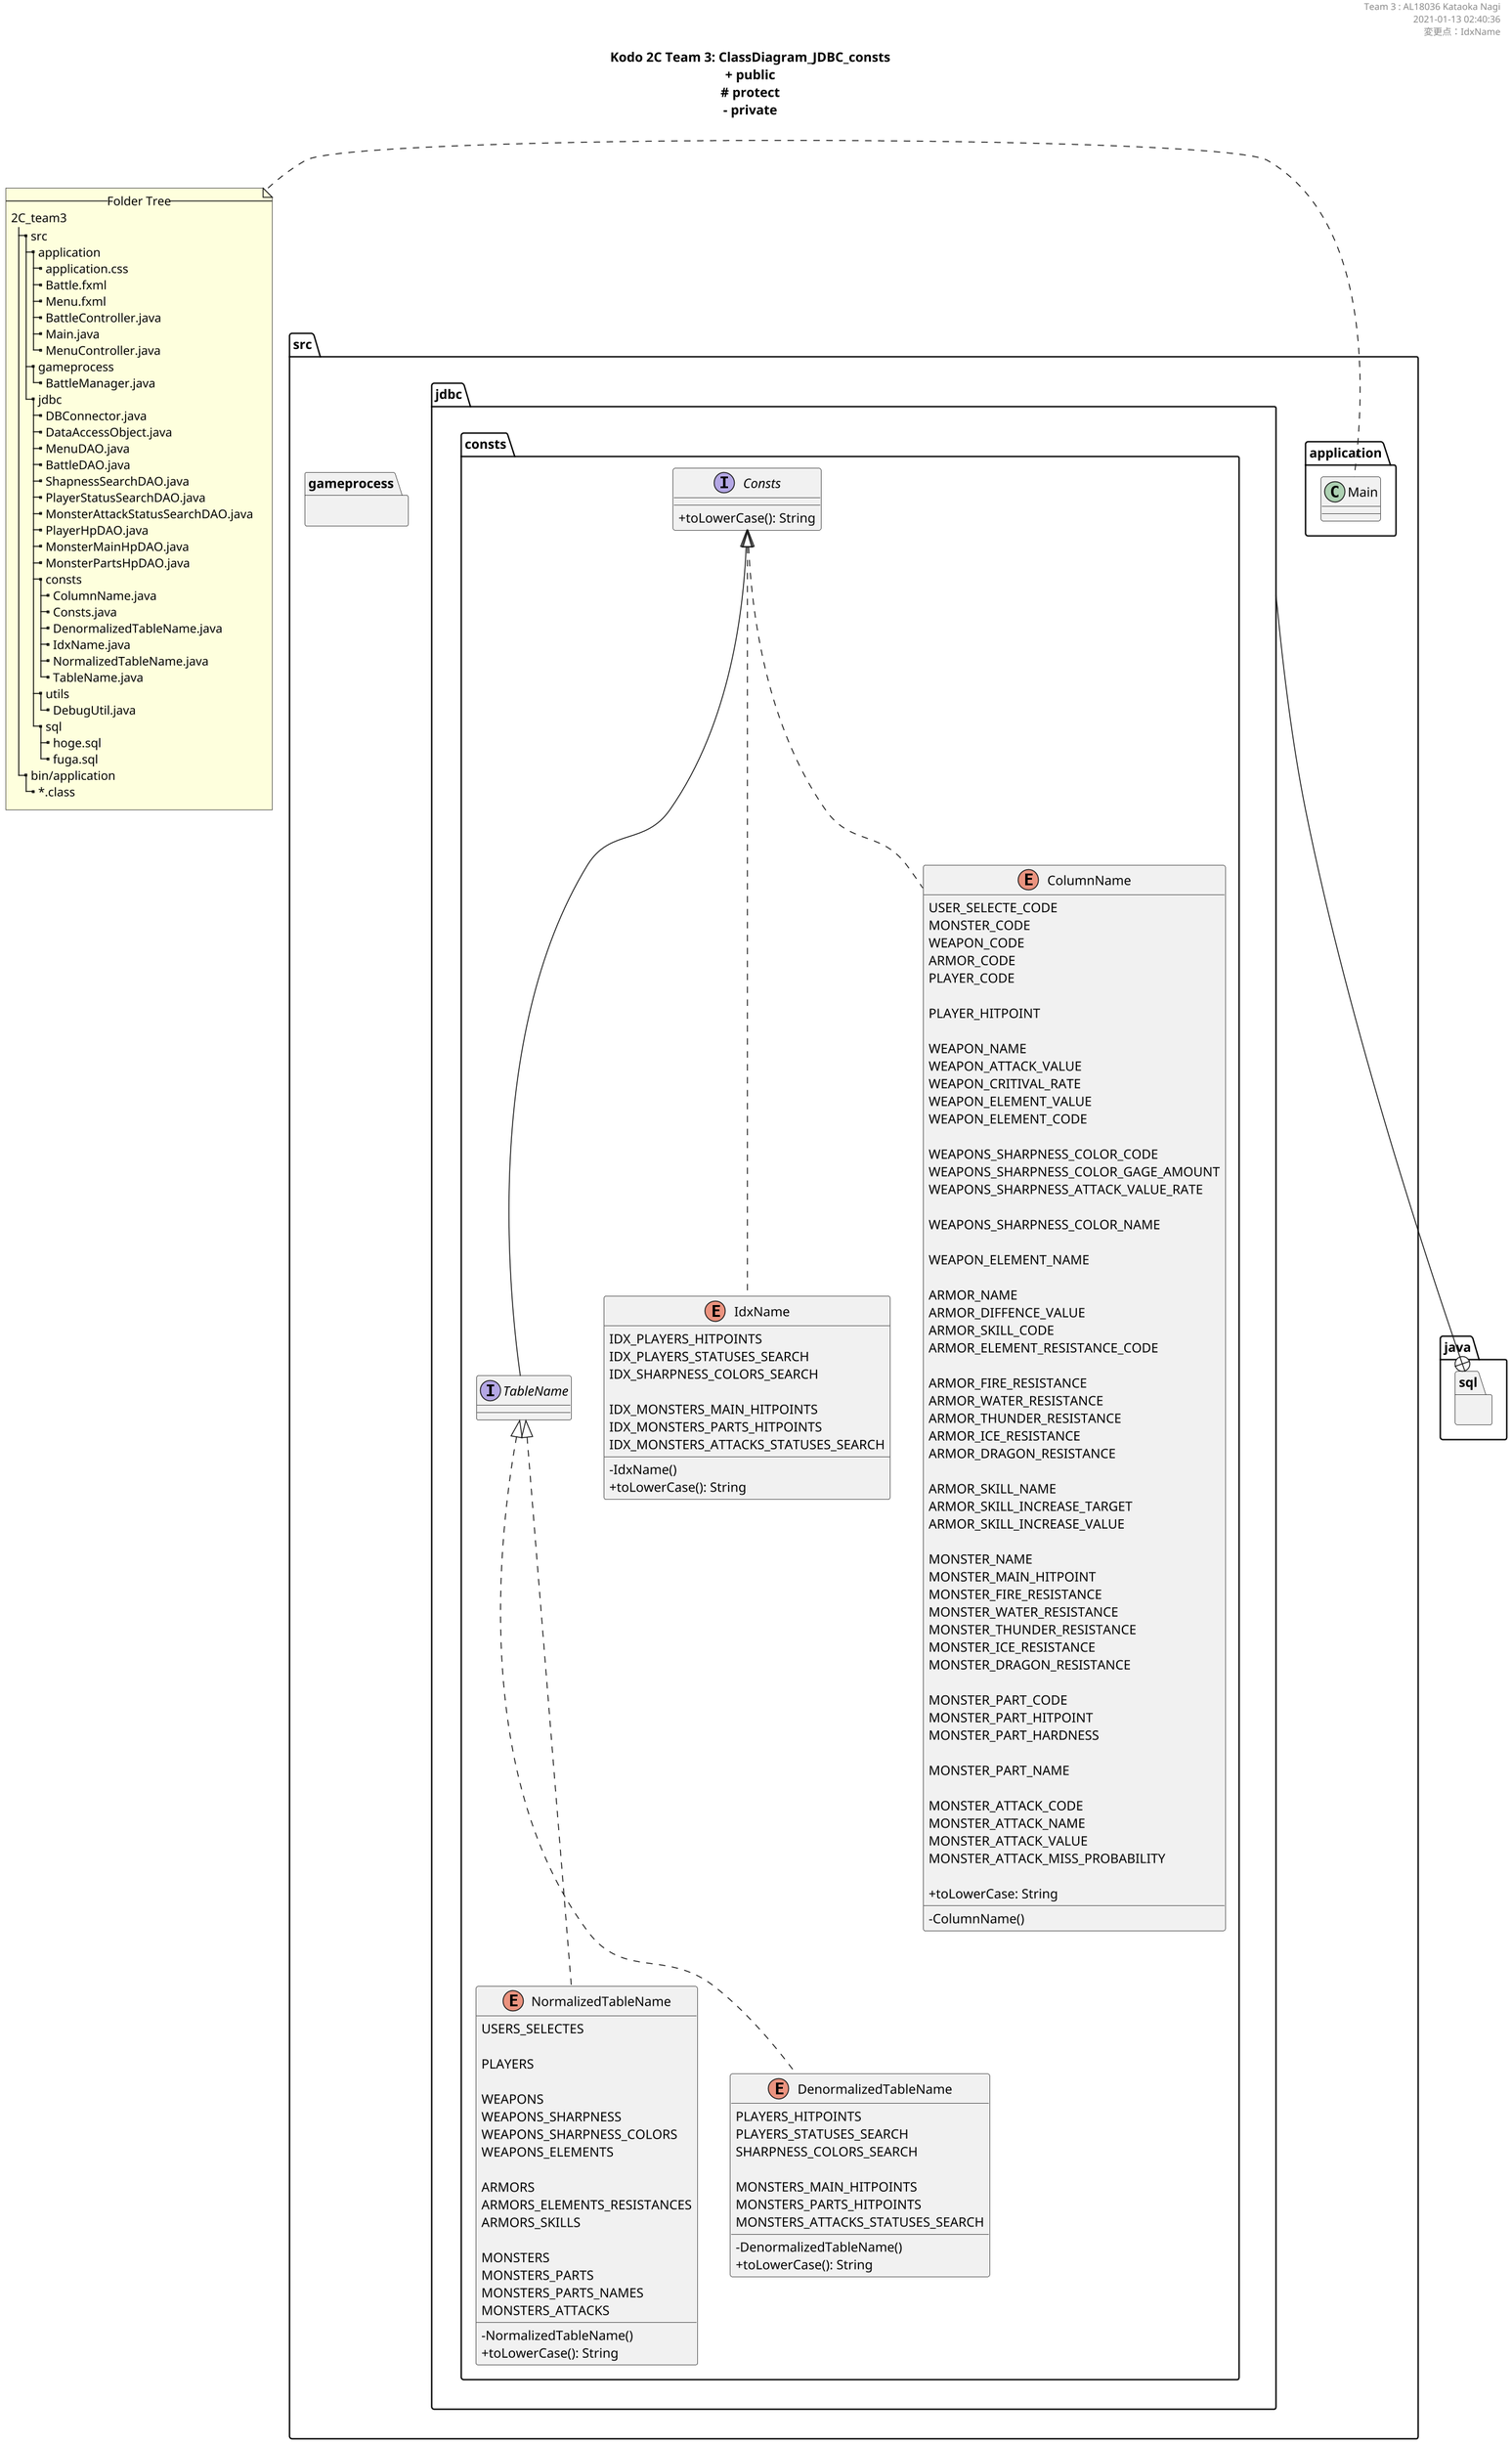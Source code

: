 ' @file      ClassDiagram_JDBC_consts.pu
' @brief     クラス図出力用のファイル（DB定数）
' @note      高度情報演習2C 後半 木村教授担当分 Team3
' @auther    AL18036 Kataoka Nagi
' @date      2021-01-13 02:40:42
' $Version   1.0
' $Revision  1.1
' @par       変更点：IdxName
' @note      java -jar plantuml.jar -graphvizdot C:\Graphviz\bin\dot.exe ClassDiagram_JDBC_consts.pu -charset UTF-8
' @see       https://qiita.com/opengl-8080/items/98c510b8ca060bdd2ea3

''''''''''''''''''''''''''''''''''''''''''''''''''''''''''''''''''''''''''''''''

@startuml ./out/ClassDiagram_JDBC_consts.png
scale 1.5
skinparam DefaultFontName メイリオ
' 可視性の変更
skinparam classAttributeIconSize 0

''''''''''''''''''''''''''''''''''''''''''''''''''

header 
Team 3 : AL18036 Kataoka Nagi
2021-01-13 02:40:36
変更点：IdxName
end header

''''''''''''''''''''''''''''''''''''''''''''''''''

title
**Kodo 2C Team 3: ClassDiagram_JDBC_consts**
+ public
~# protect
~- private
end title
' __static__

''''''''''''''''''''''''''''''''''''''''''''''''''''''''''''''''''''''''''''''''

package src {
  package src.application {
    class Main
  }
  package src.gameprocess {
  }
  package src.jdbc {
  }
}

''''''''''''''''''''''''''''''''''''''''''''''''''''''''''''''''''''''''''''''''

note left
  --Folder Tree--
  2C_team3
  |_ src
    |_ application
      |_ application.css
      |_ Battle.fxml
      |_ Menu.fxml
      |_ BattleController.java
      |_ Main.java
      |_ MenuController.java
    |_ gameprocess
      |_ BattleManager.java
    |_ jdbc
      |_ DBConnector.java
      |_ DataAccessObject.java
      |_ MenuDAO.java
      |_ BattleDAO.java
      |_ ShapnessSearchDAO.java
      |_ PlayerStatusSearchDAO.java
      |_ MonsterAttackStatusSearchDAO.java
      |_ PlayerHpDAO.java
      |_ MonsterMainHpDAO.java
      |_ MonsterPartsHpDAO.java
      |_ consts
        |_ ColumnName.java
        |_ Consts.java
        |_ DenormalizedTableName.java
        |_ IdxName.java
        |_ NormalizedTableName.java
        |_ TableName.java
      |_ utils
        |_ DebugUtil.java
      |_ sql
        |_ hoge.sql
        |_ fuga.sql
  |_ bin/application
    |_ ~*.class
end note

''''''''''''''''''''''''''''''''''''''''''''''''''''''''''''''''''''''''''''''''

package java.sql {
}

' package javafx {
'   class Application
'   Interface Initializable
' }

package src.jdbc {
  package src.jdbc.consts {
  }
}

src.jdbc --+ java.sql
' src.application --+ javafx

''''''''''''''''''''''''''''''''''''''''''''''''''

' @note クラスの命名規則
' @see  https://qiita.com/KeithYokoma/items/ee21fec6a3ebb5d1e9a8

package src.application {
}

' 記事のクラス
  ' class ApplicationController extends Initializable {
  '   - dropDown: ChoiceBox<String>
  '   - textBox: TextField
  '   - button: Button

  '   + initialize(location: URL
  '   + onClick(event: ActionEvent): void
  '   + getToolType(): ChoiceBox<String>
  '   + setToolType(toolType: ChoiceBox<String>): void
  '   + getInputFile(): TextField
  '   + setInputFile(textBox: TextField): void
  '   + getReference(): Button
  '   + setReference(button: Button): void
  ' }


''''''''''''''''''''''''''''''''''''''''''''''''''

package src.gameprocess {
}

''''''''''''''''''''''''''''''''''''''''''''''''''

package src.jdbc {
  package src.jdbc.consts {

''''''''''''''''''''''''''''''''''''''''''''''''''''''''''''  

  interface Consts {
    + toLowerCase(): String
  }

''''''''''''''''''''''''''''''''''''''''''''''''''''''''''''  

  interface TableName extends Consts {
  }

''''''''''''''''''''''''''''''''''''''''''''''''''''''''''''  

  enum IdxName implements Consts {
    ' // ユーザー選択関係
    ' // なし

    ' // プレイヤー関係
    IDX_PLAYERS_HITPOINTS
    IDX_PLAYERS_STATUSES_SEARCH
    IDX_SHARPNESS_COLORS_SEARCH

    ' // モンスター関係
    IDX_MONSTERS_MAIN_HITPOINTS
    IDX_MONSTERS_PARTS_HITPOINTS
    IDX_MONSTERS_ATTACKS_STATUSES_SEARCH

    - IdxName()
    + toLowerCase(): String
  }

''''''''''''''''''''''''''''''''''''''''''''''''''''''''''''  

    enum ColumnName implements Consts {

    ' /////////////////////////
    ' // ユーザー選択
    ' /////////////////////////
    ' // ユーザー選択
    USER_SELECTE_CODE
    MONSTER_CODE
    WEAPON_CODE
    ARMOR_CODE
    PLAYER_CODE

    ' /////////////////////////
    ' // プレイヤー関係
    ' /////////////////////////
    ' // プレイヤー
    PLAYER_HITPOINT

    ' /////////////////////////
    ' // 武器
    ' /////////////////////////
    ' // 武器
    WEAPON_NAME
    WEAPON_ATTACK_VALUE
    WEAPON_CRITIVAL_RATE
    WEAPON_ELEMENT_VALUE
    WEAPON_ELEMENT_CODE

    ' // 武器切れ味 ※不可算名詞
    WEAPONS_SHARPNESS_COLOR_CODE
    WEAPONS_SHARPNESS_COLOR_GAGE_AMOUNT
    WEAPONS_SHARPNESS_ATTACK_VALUE_RATE

    ' // 武器切れ味色
    WEAPONS_SHARPNESS_COLOR_NAME

    ' // 武器属性
    WEAPON_ELEMENT_NAME

    ' /////////////////////////
    ' // 防具関係
    ' /////////////////////////
    ' // 防具
    ARMOR_NAME
    ARMOR_DIFFENCE_VALUE
    ARMOR_SKILL_CODE
    ARMOR_ELEMENT_RESISTANCE_CODE

    ' // 防具属性耐性
    ARMOR_FIRE_RESISTANCE
    ARMOR_WATER_RESISTANCE
    ARMOR_THUNDER_RESISTANCE
    ARMOR_ICE_RESISTANCE
    ARMOR_DRAGON_RESISTANCE

    ' // 防具スキル
    ARMOR_SKILL_NAME
    ARMOR_SKILL_INCREASE_TARGET
    ARMOR_SKILL_INCREASE_VALUE

    ' /////////////////////////
    ' // モンスター関係
    ' /////////////////////////
    ' // モンスター
    MONSTER_NAME
    MONSTER_MAIN_HITPOINT
    MONSTER_FIRE_RESISTANCE
    MONSTER_WATER_RESISTANCE
    MONSTER_THUNDER_RESISTANCE
    MONSTER_ICE_RESISTANCE
    MONSTER_DRAGON_RESISTANCE

    ' // モンスター部位
    MONSTER_PART_CODE
    MONSTER_PART_HITPOINT
    MONSTER_PART_HARDNESS

    ' // モンスター部位名
    MONSTER_PART_NAME

    ' // モンスター攻撃
    MONSTER_ATTACK_CODE
    MONSTER_ATTACK_NAME
    MONSTER_ATTACK_VALUE
    MONSTER_ATTACK_MISS_PROBABILITY

    - ColumnName()
    + toLowerCase: String
    }

''''''''''''''''''''''''''''''''''''''''''''''''''''''''''''  

  enum NormalizedTableName implements TableName {

    ' // ユーザー選択
    USERS_SELECTES

    ' // プレイヤー関係
    PLAYERS

    ' // 武器関係
    WEAPONS
    WEAPONS_SHARPNESS
    WEAPONS_SHARPNESS_COLORS
    WEAPONS_ELEMENTS

    ' // 防具関係
    ARMORS
    ARMORS_ELEMENTS_RESISTANCES
    ARMORS_SKILLS

    ' // モンスター関係
    MONSTERS
    MONSTERS_PARTS
    MONSTERS_PARTS_NAMES
    MONSTERS_ATTACKS

    - NormalizedTableName()
    + toLowerCase(): String
    }

''''''''''''''''''''''''''''''''''''''''''''''''''''''''''''  

  enum DenormalizedTableName implements TableName {

    ' // ユーザー選択関係
    ' // なし

    ' // プレイヤー関係
    PLAYERS_HITPOINTS
    PLAYERS_STATUSES_SEARCH
    SHARPNESS_COLORS_SEARCH

    ' // モンスター関係
    MONSTERS_MAIN_HITPOINTS
    MONSTERS_PARTS_HITPOINTS
    MONSTERS_ATTACKS_STATUSES_SEARCH

    - DenormalizedTableName()
    + toLowerCase(): String
  }
}

''''''''''''''''''''''''''''''''''''''''''''''''''''''''''''''''''''''''''''''''

@enduml
